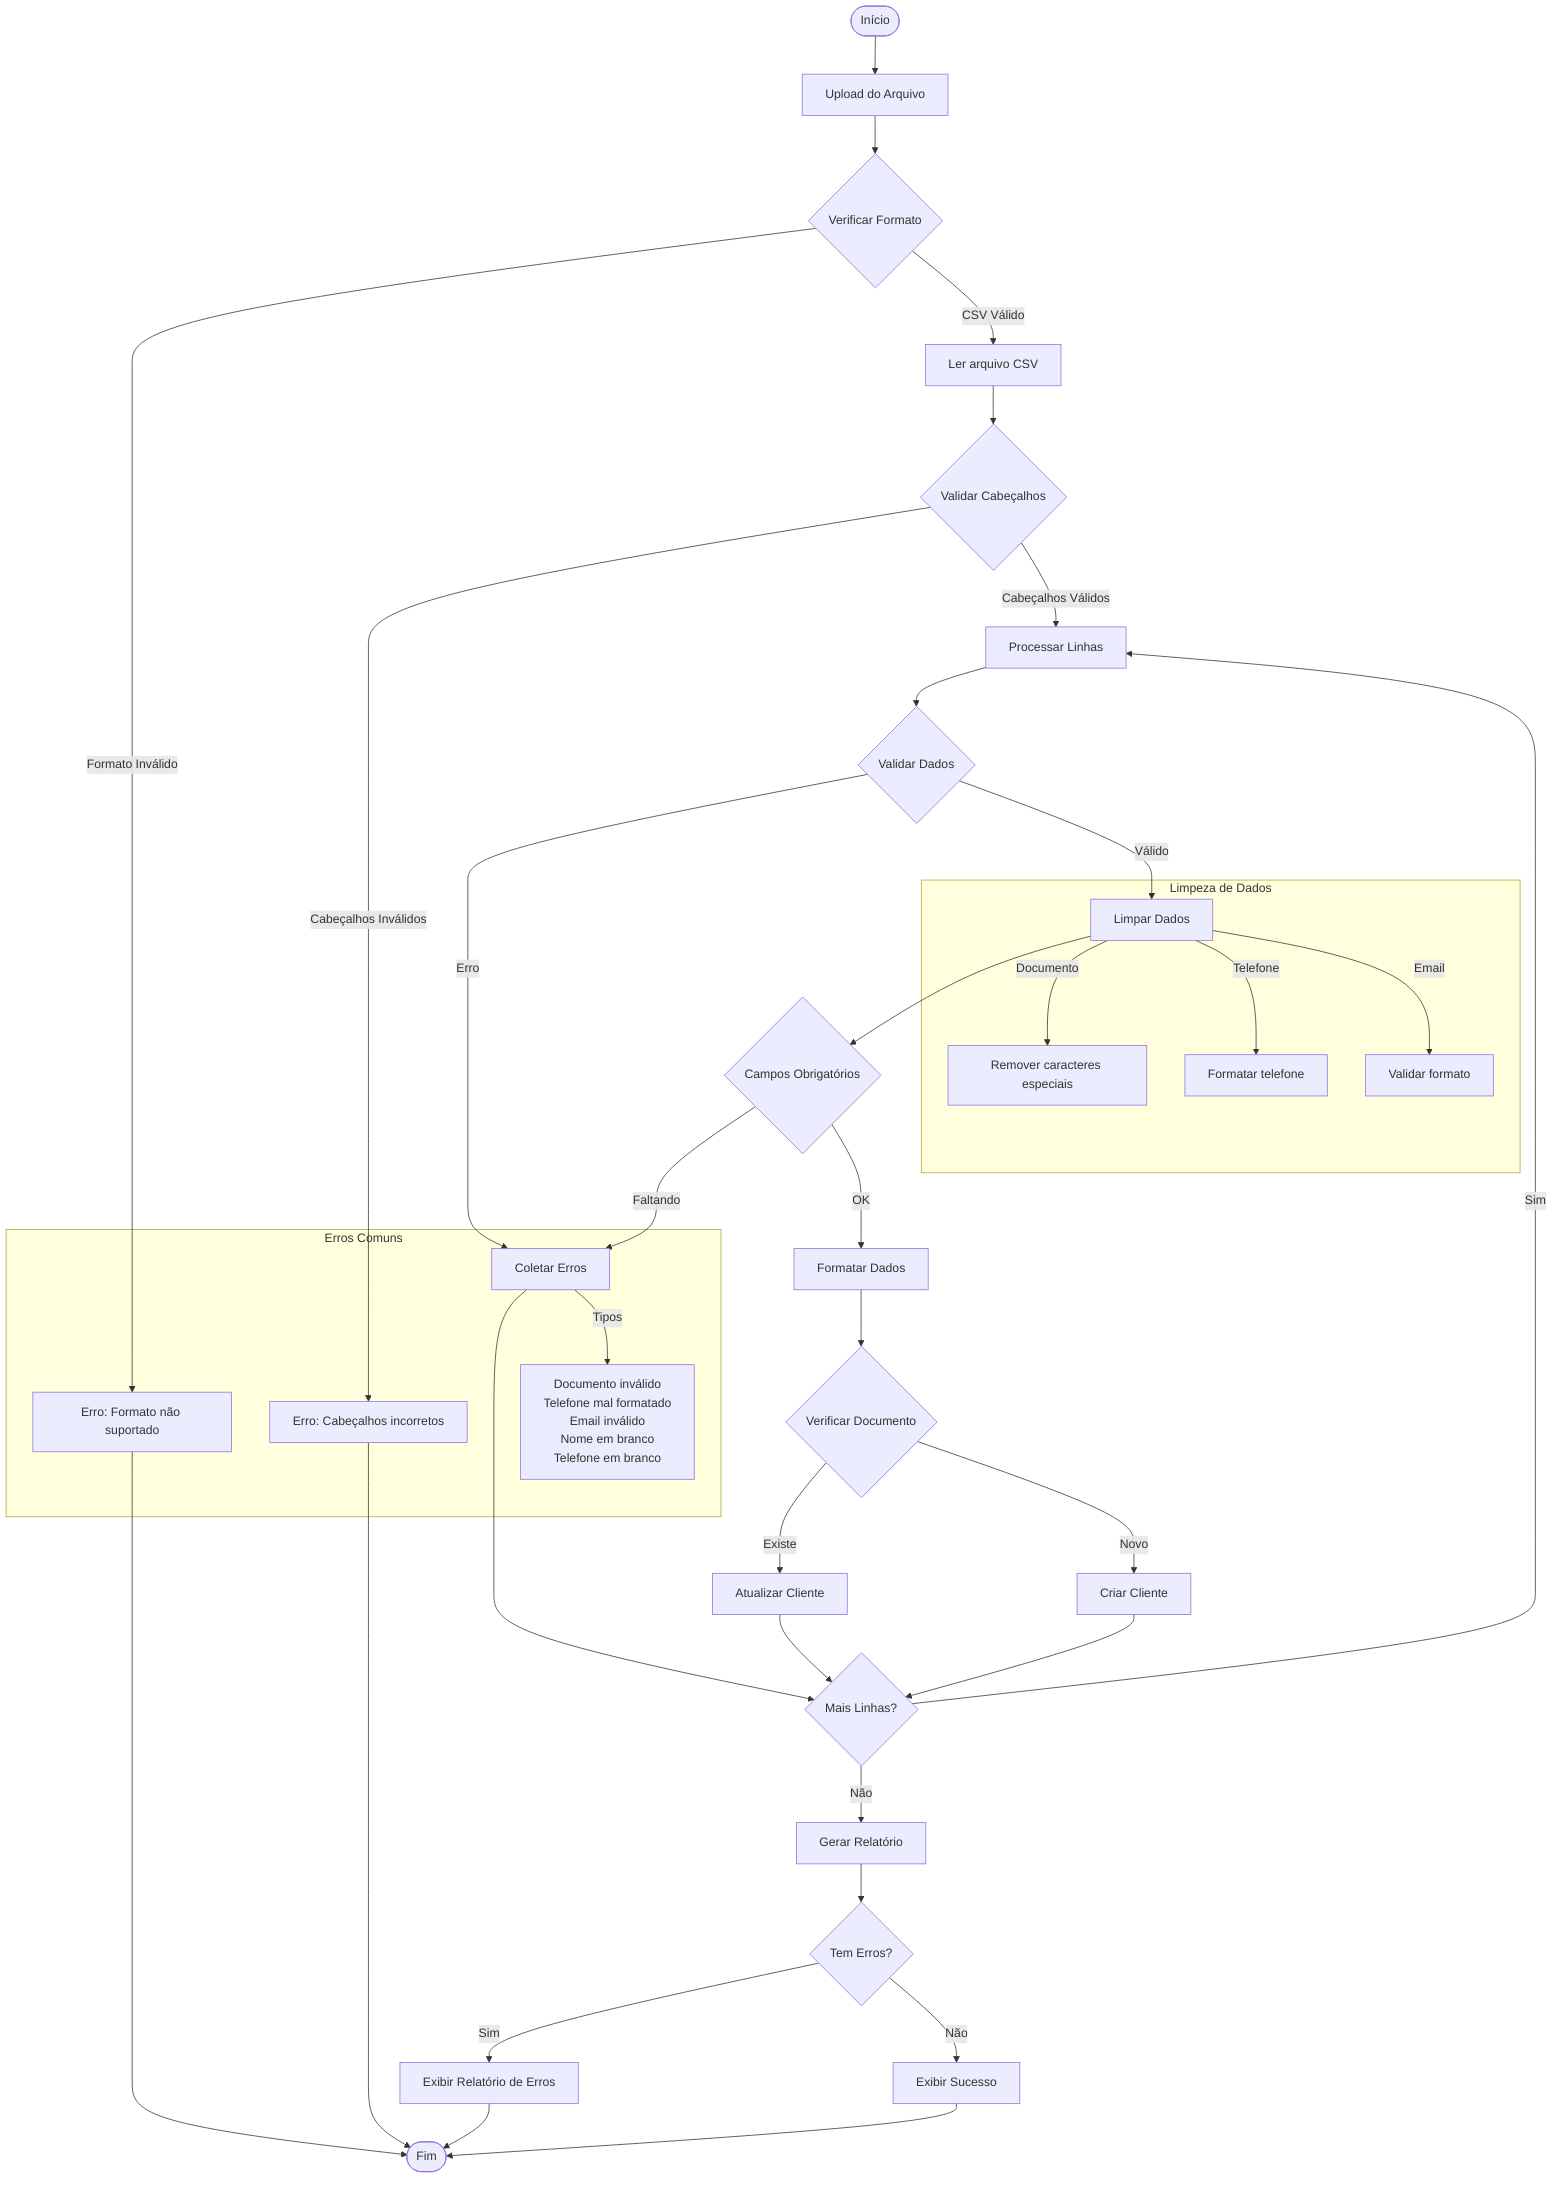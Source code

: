 flowchart TB
    Start([Início]) --> UploadFile[Upload do Arquivo]
    UploadFile --> CheckFormat{Verificar Formato}
    
    %% Verificação de Formato
    CheckFormat -->|Formato Inválido| ErrorFormat[Erro: Formato não suportado]
    ErrorFormat --> End([Fim])
    
    %% Processamento do CSV
    CheckFormat -->|CSV Válido| ReadCSV[Ler arquivo CSV]
    ReadCSV --> ValidateHeaders{Validar Cabeçalhos}
    
    %% Validação de Cabeçalhos
    ValidateHeaders -->|Cabeçalhos Inválidos| ErrorHeaders[Erro: Cabeçalhos incorretos]
    ErrorHeaders --> End
    
    %% Processamento de Linhas
    ValidateHeaders -->|Cabeçalhos Válidos| ProcessRows[Processar Linhas]
    
    ProcessRows --> DataValidation{Validar Dados}
    
    %% Validação de Dados
    DataValidation -->|Erro| CollectErrors[Coletar Erros]
    CollectErrors --> CheckMoreRows{Mais Linhas?}
    
    DataValidation -->|Válido| CleanData[Limpar Dados]
    
    CleanData --> ValidateRequired{Campos Obrigatórios}
    ValidateRequired -->|Faltando| CollectErrors
    
    ValidateRequired -->|OK| FormatData[Formatar Dados]
    
    FormatData --> CheckDocument{Verificar Documento}
    
    %% Verificação de Documento
    CheckDocument -->|Existe| UpdateCustomer[Atualizar Cliente]
    CheckDocument -->|Novo| CreateCustomer[Criar Cliente]
    
    %% Continuação do Processamento
    UpdateCustomer --> CheckMoreRows
    CreateCustomer --> CheckMoreRows
    
    CheckMoreRows -->|Sim| ProcessRows
    CheckMoreRows -->|Não| GenerateReport[Gerar Relatório]
    
    %% Finalização
    GenerateReport --> HasErrors{Tem Erros?}
    HasErrors -->|Sim| ShowErrorReport[Exibir Relatório de Erros]
    HasErrors -->|Não| ShowSuccess[Exibir Sucesso]
    
    ShowErrorReport --> End
    ShowSuccess --> End
    
    %% Subprocesso de Limpeza de Dados
    subgraph Limpeza de Dados
        CleanData --> |Documento| CleanDoc[Remover caracteres especiais]
        CleanData --> |Telefone| CleanPhone[Formatar telefone]
        CleanData --> |Email| CleanEmail[Validar formato]
    end
    
    %% Tipos de Erros Comuns
    subgraph Erros Comuns
        ErrorFormat
        ErrorHeaders
        CollectErrors -->|Tipos| Errors[
            Documento inválido
            Telefone mal formatado
            Email inválido
            Nome em branco
            Telefone em branco
        ]
    end
